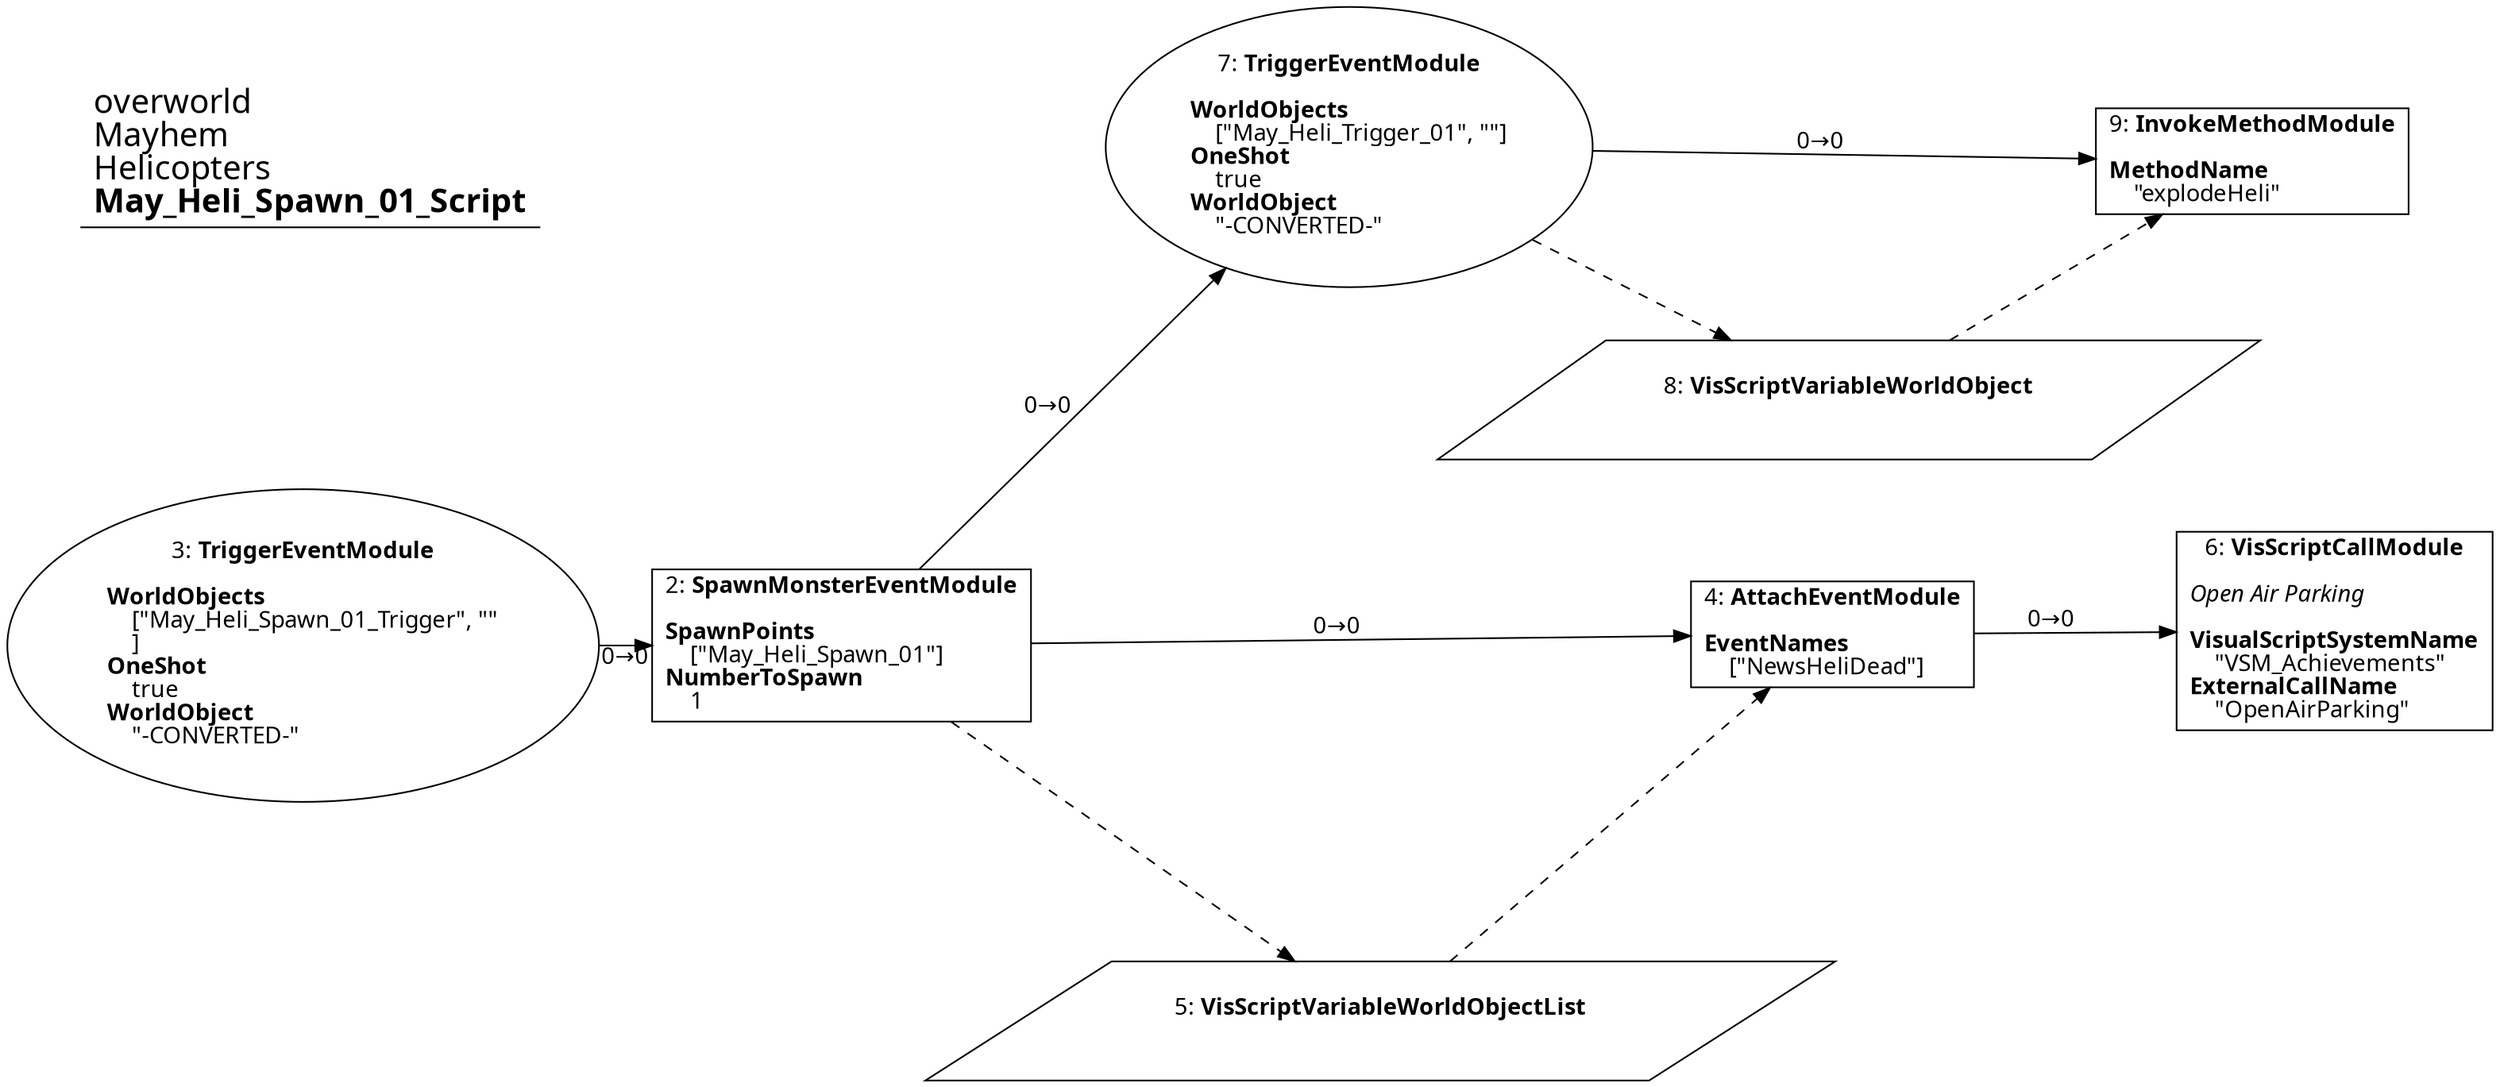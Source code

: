 digraph {
    layout = fdp;
    overlap = prism;
    sep = "+16";
    splines = spline;

    node [ shape = box ];

    graph [ fontname = "Segoe UI" ];
    node [ fontname = "Segoe UI" ];
    edge [ fontname = "Segoe UI" ];

    2 [ label = <2: <b>SpawnMonsterEventModule</b><br/><br/><b>SpawnPoints</b><br align="left"/>    [&quot;May_Heli_Spawn_01&quot;]<br align="left"/><b>NumberToSpawn</b><br align="left"/>    1<br align="left"/>> ];
    2 [ pos = "0.32700002,-0.13700001!" ];
    2 -> 4 [ label = "0→0" ];
    2 -> 7 [ label = "0→0" ];
    2 -> 5 [ style = dashed ];

    3 [ label = <3: <b>TriggerEventModule</b><br/><br/><b>WorldObjects</b><br align="left"/>    [&quot;May_Heli_Spawn_01_Trigger&quot;, &quot;&quot;<br align="left"/>    ]<br align="left"/><b>OneShot</b><br align="left"/>    true<br align="left"/><b>WorldObject</b><br align="left"/>    &quot;-CONVERTED-&quot;<br align="left"/>> ];
    3 [ shape = oval ]
    3 [ pos = "0.068,-0.13700001!" ];
    3 -> 2 [ label = "0→0" ];

    4 [ label = <4: <b>AttachEventModule</b><br/><br/><b>EventNames</b><br align="left"/>    [&quot;NewsHeliDead&quot;]<br align="left"/>> ];
    4 [ pos = "0.84200007,-0.128!" ];
    4 -> 6 [ label = "0→0" ];
    5 -> 4 [ style = dashed ];

    5 [ label = <5: <b>VisScriptVariableWorldObjectList</b><br/><br/>> ];
    5 [ shape = parallelogram ]
    5 [ pos = "0.615,-0.33200002!" ];

    6 [ label = <6: <b>VisScriptCallModule</b><br/><br/><i>Open Air Parking<br align="left"/></i><br align="left"/><b>VisualScriptSystemName</b><br align="left"/>    &quot;VSM_Achievements&quot;<br align="left"/><b>ExternalCallName</b><br align="left"/>    &quot;OpenAirParking&quot;<br align="left"/>> ];
    6 [ pos = "1.105,-0.128!" ];

    7 [ label = <7: <b>TriggerEventModule</b><br/><br/><b>WorldObjects</b><br align="left"/>    [&quot;May_Heli_Trigger_01&quot;, &quot;&quot;]<br align="left"/><b>OneShot</b><br align="left"/>    true<br align="left"/><b>WorldObject</b><br align="left"/>    &quot;-CONVERTED-&quot;<br align="left"/>> ];
    7 [ shape = oval ]
    7 [ pos = "0.61,0.115!" ];
    7 -> 9 [ label = "0→0" ];
    7 -> 8 [ style = dashed ];

    8 [ label = <8: <b>VisScriptVariableWorldObject</b><br/><br/>> ];
    8 [ shape = parallelogram ]
    8 [ pos = "0.84700006,-0.0050000004!" ];

    9 [ label = <9: <b>InvokeMethodModule</b><br/><br/><b>MethodName</b><br align="left"/>    &quot;explodeHeli&quot;<br align="left"/>> ];
    9 [ pos = "1.062,0.115!" ];
    8 -> 9 [ style = dashed ];

    title [ pos = "0.067,0.116000004!" ];
    title [ shape = underline ];
    title [ label = <<font point-size="20">overworld<br align="left"/>Mayhem<br align="left"/>Helicopters<br align="left"/><b>May_Heli_Spawn_01_Script</b><br align="left"/></font>> ];
}

